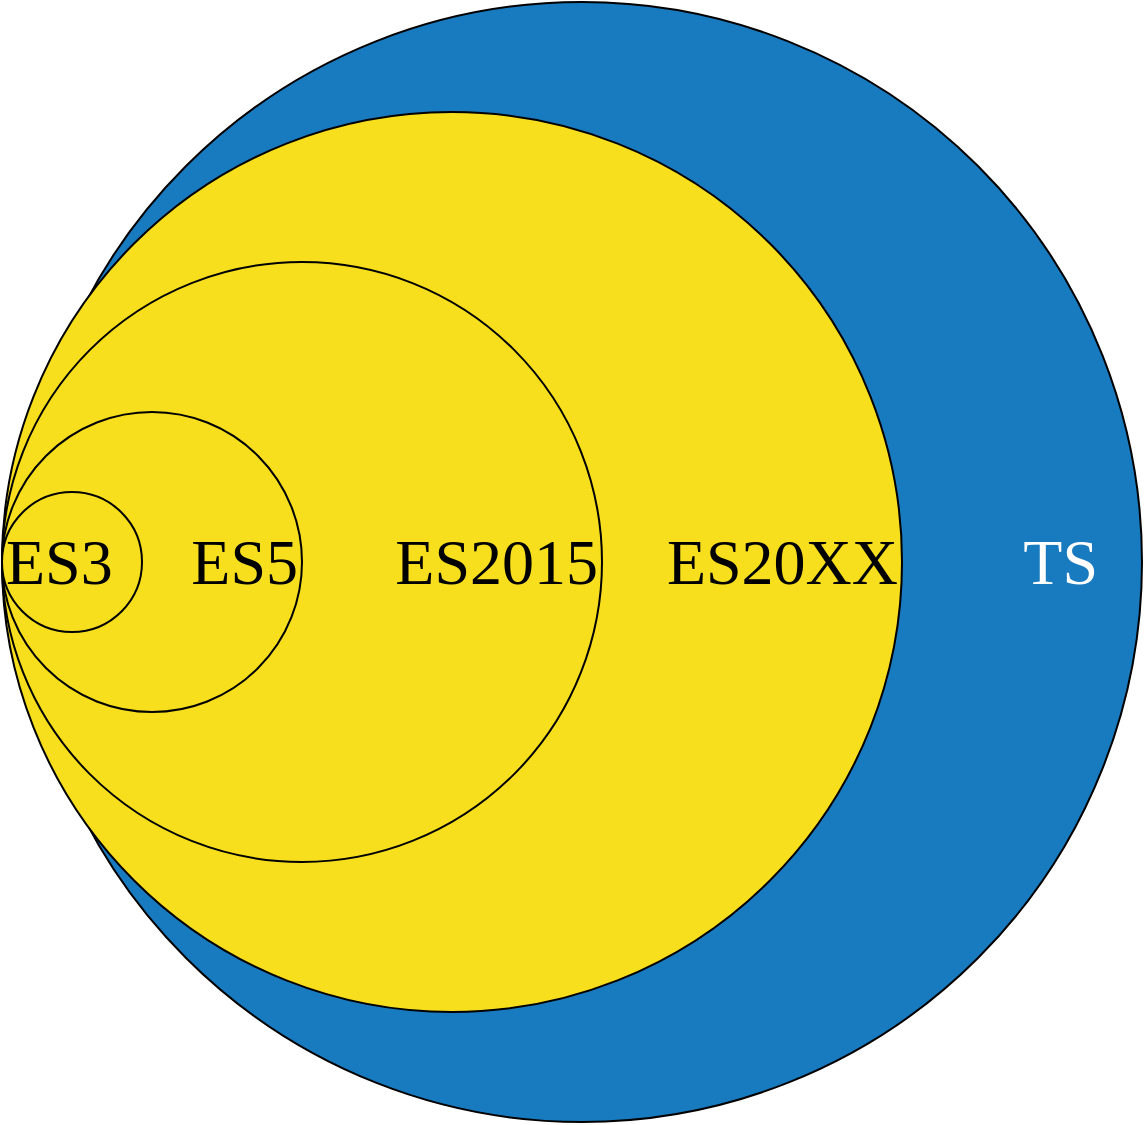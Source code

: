 <mxfile version="13.5.3" type="github" pages="4">
  <diagram id="bzKlrHnCwBYonJbPBm2j" name="JS / ES / TS">
    <mxGraphModel dx="870" dy="1499" grid="1" gridSize="10" guides="1" tooltips="1" connect="1" arrows="1" fold="1" page="1" pageScale="1" pageWidth="1600" pageHeight="900" math="0" shadow="0">
      <root>
        <mxCell id="kOwpRR4sZoT1yzOeRNBn-0" />
        <mxCell id="kOwpRR4sZoT1yzOeRNBn-1" parent="kOwpRR4sZoT1yzOeRNBn-0" />
        <mxCell id="zvGlFFVRIiKLJRZCXVUM-0" value="TS" style="ellipse;whiteSpace=wrap;html=1;aspect=fixed;fillColor=#187abf;fontSize=32;fontColor=#FFFFFF;align=right;fontFamily=Fira Code;spacingRight=20;" parent="kOwpRR4sZoT1yzOeRNBn-1" vertex="1">
          <mxGeometry x="240" y="-40" width="560" height="560" as="geometry" />
        </mxCell>
        <mxCell id="I-Nh13_OBQzH4jH-xl1_-3" value="ES20XX" style="ellipse;whiteSpace=wrap;html=1;aspect=fixed;fillColor=#f7df1e;fontSize=32;fontFamily=Fira Code;align=right;" parent="kOwpRR4sZoT1yzOeRNBn-1" vertex="1">
          <mxGeometry x="230" y="15" width="450" height="450" as="geometry" />
        </mxCell>
        <mxCell id="I-Nh13_OBQzH4jH-xl1_-2" value="ES2015" style="ellipse;whiteSpace=wrap;html=1;aspect=fixed;fillColor=#f7df1e;fontSize=32;fontFamily=Fira Code;align=right;" parent="kOwpRR4sZoT1yzOeRNBn-1" vertex="1">
          <mxGeometry x="230" y="90" width="300" height="300" as="geometry" />
        </mxCell>
        <mxCell id="I-Nh13_OBQzH4jH-xl1_-1" value="ES5" style="ellipse;whiteSpace=wrap;html=1;aspect=fixed;fillColor=#f7df1e;fontSize=32;fontFamily=Fira Code;align=right;" parent="kOwpRR4sZoT1yzOeRNBn-1" vertex="1">
          <mxGeometry x="230" y="165" width="150" height="150" as="geometry" />
        </mxCell>
        <mxCell id="zvGlFFVRIiKLJRZCXVUM-1" value="ES3" style="ellipse;whiteSpace=wrap;html=1;aspect=fixed;fillColor=#f7df1e;fontSize=32;fontFamily=Fira Code;align=left;" parent="kOwpRR4sZoT1yzOeRNBn-1" vertex="1">
          <mxGeometry x="230" y="205" width="70" height="70" as="geometry" />
        </mxCell>
      </root>
    </mxGraphModel>
  </diagram>
  <diagram id="ahxa_7Z1dyoWvUU_nvnM" name="Angular">
    
    <mxGraphModel dx="870" dy="1768" grid="1" gridSize="10" guides="1" tooltips="1" connect="1" arrows="1" fold="1" page="1" pageScale="1" pageWidth="827" pageHeight="1169" math="0" shadow="0">
      
      <root>
        
        <mxCell id="jBgbIuI6AMPZR0mEnXtF-0" />
        
        <mxCell id="jBgbIuI6AMPZR0mEnXtF-1" parent="jBgbIuI6AMPZR0mEnXtF-0" />
        
        <mxCell id="AC6yFyZTImTNVwZBDV3e-0" value="@Module" style="ellipse;whiteSpace=wrap;html=1;aspect=fixed;fillColor=#DD0031;fontSize=32;fontColor=#FFFFFF;align=center;fontFamily=Fira Code;spacingRight=0;verticalAlign=top;spacing=15;strokeColor=#FFFFFF;opacity=70;" parent="jBgbIuI6AMPZR0mEnXtF-1" vertex="1">
          
          <mxGeometry x="170" y="20" width="480" height="480" as="geometry" />
          
        </mxCell>
        
        <mxCell id="-zIaNXF0FWcu5_l1LjiO-0" value="@Component" style="ellipse;whiteSpace=wrap;html=1;aspect=fixed;fillColor=#DD0031;fontSize=16;fontColor=#FFFFFF;align=center;fontFamily=Fira Code;spacingRight=0;verticalAlign=middle;spacing=15;strokeColor=#FFFFFF;opacity=70;" parent="jBgbIuI6AMPZR0mEnXtF-1" vertex="1">
          
          <mxGeometry x="220" y="100" width="150" height="150" as="geometry" />
          
        </mxCell>
        
        <mxCell id="_ynVYw9CkxoSSAdwQUYI-0" value="@Directive" style="ellipse;whiteSpace=wrap;html=1;aspect=fixed;fillColor=#DD0031;fontSize=16;fontColor=#FFFFFF;align=center;fontFamily=Fira Code;spacingRight=0;verticalAlign=middle;spacing=15;strokeColor=#FFFFFF;opacity=70;" parent="jBgbIuI6AMPZR0mEnXtF-1" vertex="1">
          
          <mxGeometry x="440" y="100" width="150" height="150" as="geometry" />
          
        </mxCell>
        
        <mxCell id="uud_EPR3xU5L3ywMBhCe-0" value="@Pipe" style="ellipse;whiteSpace=wrap;html=1;aspect=fixed;fillColor=#DD0031;fontSize=16;fontColor=#FFFFFF;align=center;fontFamily=Fira Code;spacingRight=0;verticalAlign=middle;spacing=15;strokeColor=#FFFFFF;opacity=70;" parent="jBgbIuI6AMPZR0mEnXtF-1" vertex="1">
          
          <mxGeometry x="220" y="270" width="150" height="150" as="geometry" />
          
        </mxCell>
        
        <mxCell id="ajlQTBv0rp3n38Mc6ygl-0" value="Service&lt;br&gt;@Injectable" style="ellipse;whiteSpace=wrap;html=1;aspect=fixed;fillColor=#DD0031;fontSize=16;fontColor=#FFFFFF;align=center;fontFamily=Fira Code;spacingRight=0;verticalAlign=middle;spacing=15;strokeColor=#FFFFFF;opacity=70;" parent="jBgbIuI6AMPZR0mEnXtF-1" vertex="1">
          
          <mxGeometry x="440" y="280" width="150" height="150" as="geometry" />
          
        </mxCell>
        
        <mxCell id="ajlQTBv0rp3n38Mc6ygl-1" value="HttpClientModule" style="ellipse;whiteSpace=wrap;html=1;aspect=fixed;fillColor=#DD0031;fontSize=16;fontColor=#FFFFFF;align=center;fontFamily=Fira Code;spacingRight=0;verticalAlign=middle;spacing=15;strokeColor=#FFFFFF;opacity=70;" parent="jBgbIuI6AMPZR0mEnXtF-1" vertex="1">
          
          <mxGeometry y="420" width="190" height="190" as="geometry" />
          
        </mxCell>
        
        <mxCell id="O7_FRkBmG0F5C3wJo-e_-0" value="FormsModule&lt;br&gt;ReactiveFormsModule" style="ellipse;whiteSpace=wrap;html=1;aspect=fixed;fillColor=#DD0031;fontSize=16;fontColor=#FFFFFF;align=center;fontFamily=Fira Code;spacingRight=0;verticalAlign=middle;spacing=15;strokeColor=#FFFFFF;opacity=70;" parent="jBgbIuI6AMPZR0mEnXtF-1" vertex="1">
          
          <mxGeometry x="620" y="430" width="190" height="190" as="geometry" />
          
        </mxCell>
        
        <mxCell id="84A86jhDPQew2qcjbpvi-0" value="RouterModule" style="ellipse;whiteSpace=wrap;html=1;aspect=fixed;fillColor=#DD0031;fontSize=16;fontColor=#FFFFFF;align=center;fontFamily=Fira Code;spacingRight=0;verticalAlign=middle;spacing=15;strokeColor=#FFFFFF;opacity=70;" parent="jBgbIuI6AMPZR0mEnXtF-1" vertex="1">
          
          <mxGeometry x="620" y="-70" width="190" height="190" as="geometry" />
          
        </mxCell>
        
      </root>
      
    </mxGraphModel>
    
  </diagram>
  <diagram id="u3TcHS6ccKbTL2NqR-_o" name="Scratchpad">
    <mxGraphModel dx="870" dy="599" grid="1" gridSize="10" guides="1" tooltips="1" connect="1" arrows="1" fold="1" page="1" pageScale="1" pageWidth="1600" pageHeight="900" math="0" shadow="0" extFonts="Fira Code^https://fonts.googleapis.com/css?family=Fira+Code">
      <root>
        <mxCell id="z1SK4lPGxJ5rGH3-lqOU-0" />
        <mxCell id="z1SK4lPGxJ5rGH3-lqOU-1" parent="z1SK4lPGxJ5rGH3-lqOU-0" />
        <mxCell id="sIjvR6XrghPiF4E69lmC-0" value="pi-root" style="ellipse;whiteSpace=wrap;html=1;strokeColor=#FFFFFF;fillColor=#FFFFCC;fontFamily=Fira Code;fontSize=16;fontColor=#000000;opacity=70;align=center;" parent="z1SK4lPGxJ5rGH3-lqOU-1" vertex="1">
          <mxGeometry x="422" y="40" width="120" height="80" as="geometry" />
        </mxCell>
      </root>
    </mxGraphModel>
  </diagram>
  <diagram id="QtnIsEUqfTFUk3QCOo-g" name="Seite-4">
    <mxGraphModel dx="870" dy="599" grid="1" gridSize="10" guides="1" tooltips="1" connect="1" arrows="1" fold="1" page="1" pageScale="1" pageWidth="827" pageHeight="1169" math="0" shadow="0" extFonts="Fira Code^https://fonts.googleapis.com/css?family=Fira+Code">
      <root>
        <mxCell id="rgNfoqyqW84PFh3Piu4q-0" />
        <mxCell id="rgNfoqyqW84PFh3Piu4q-1" parent="rgNfoqyqW84PFh3Piu4q-0" />
        <mxCell id="rgNfoqyqW84PFh3Piu4q-2" value="engawa" style="text;html=1;strokeColor=none;fillColor=none;align=center;verticalAlign=middle;whiteSpace=wrap;rounded=0;fontFamily=Fira Code;FType=g;fontSize=96;" vertex="1" parent="rgNfoqyqW84PFh3Piu4q-1">
          <mxGeometry x="390" y="300" width="40" height="20" as="geometry" />
        </mxCell>
      </root>
    </mxGraphModel>
  </diagram>
</mxfile>
